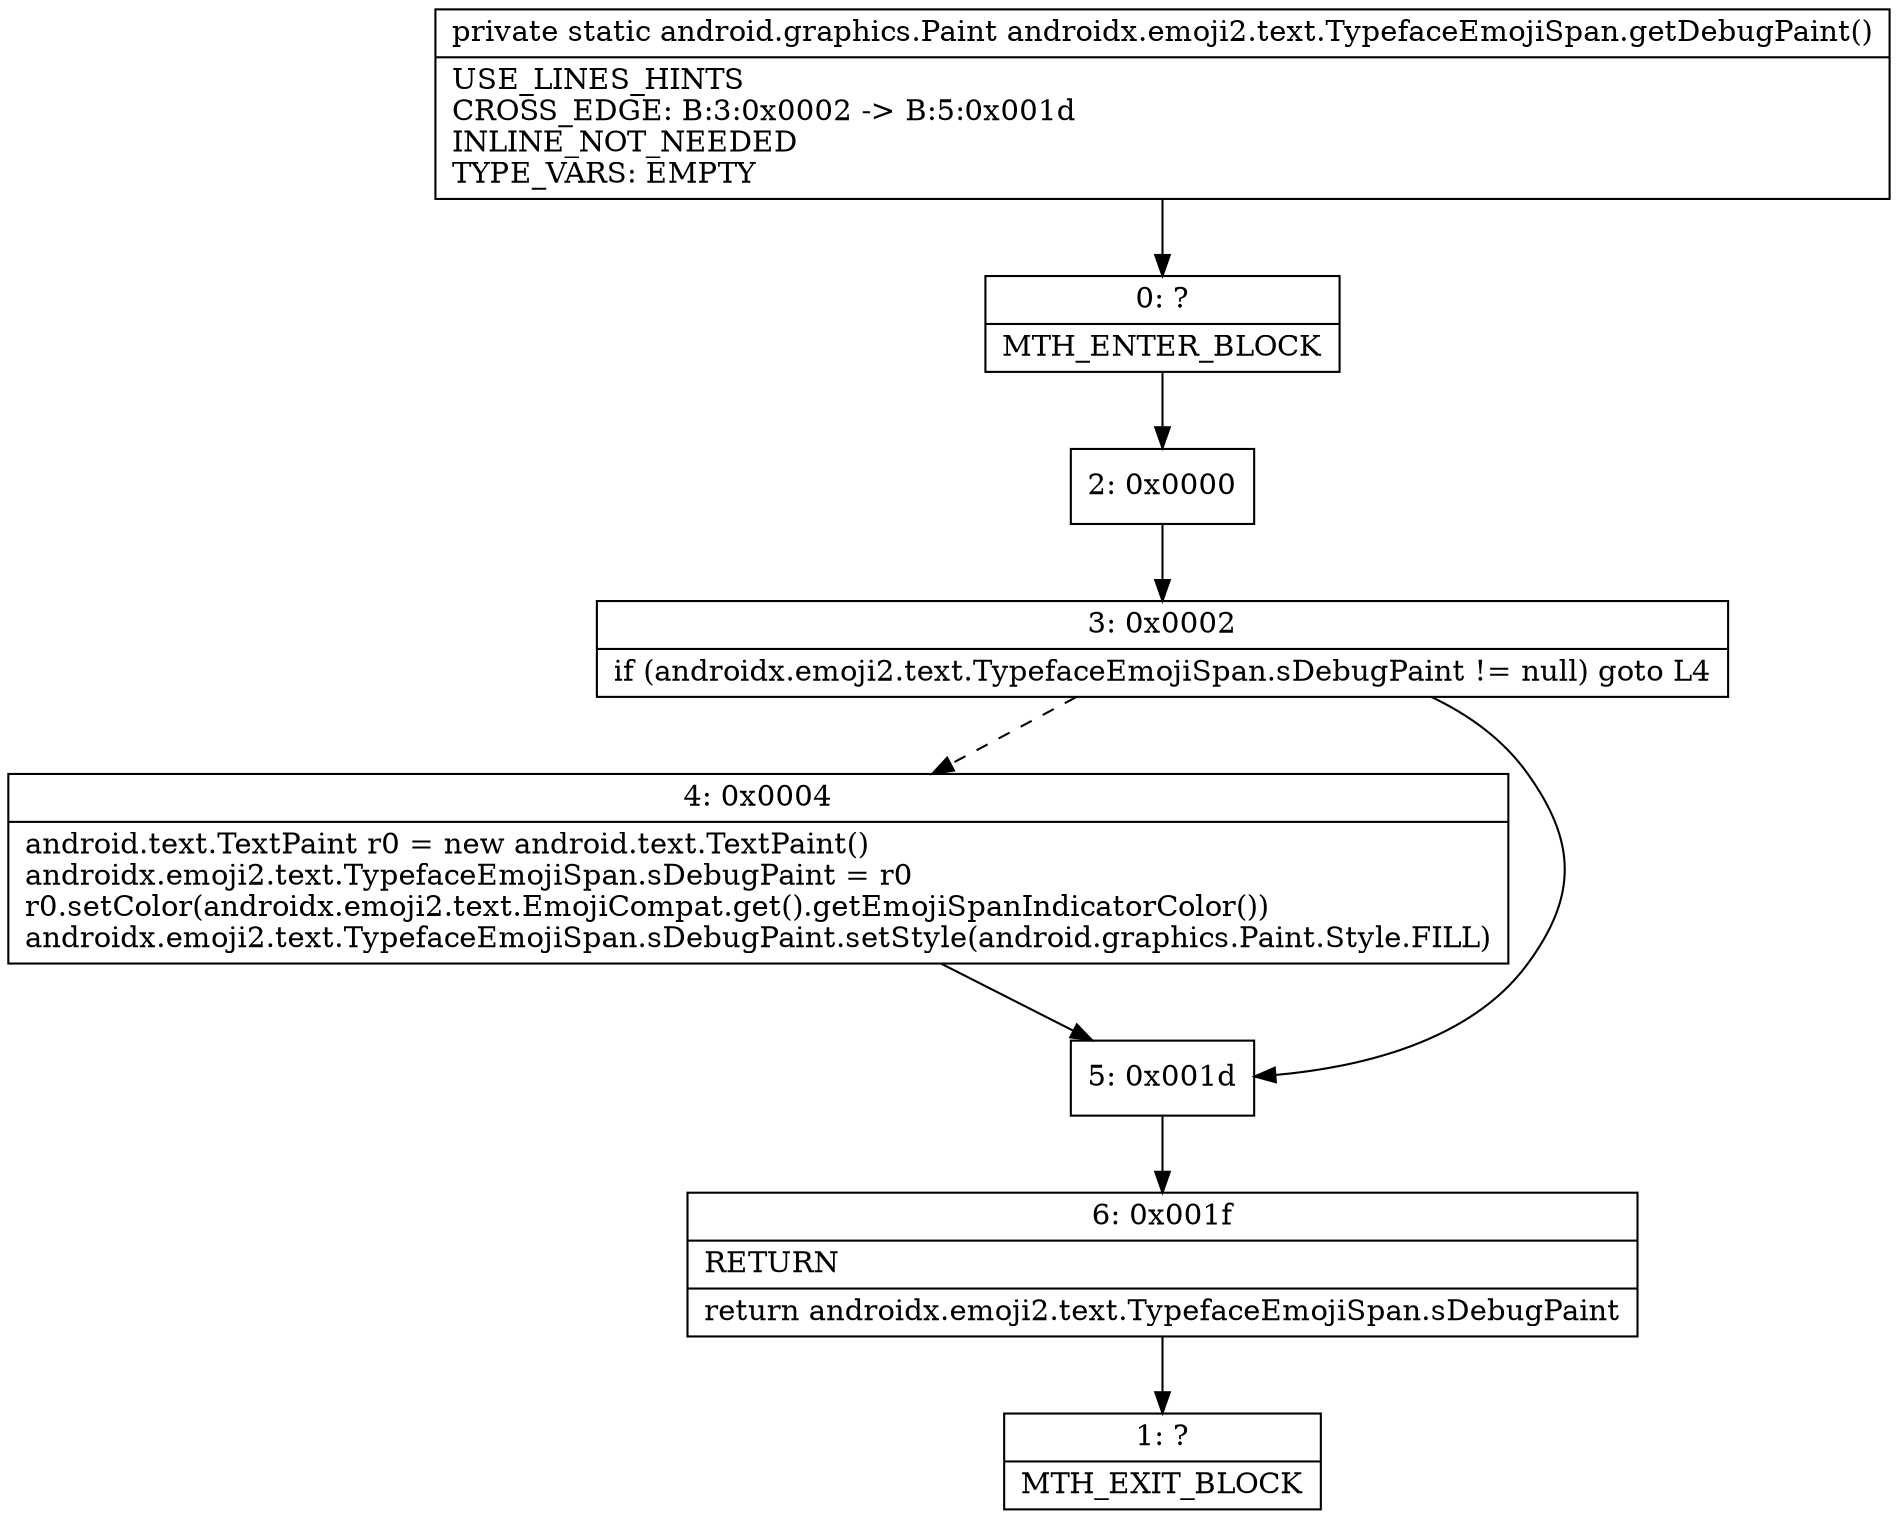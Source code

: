 digraph "CFG forandroidx.emoji2.text.TypefaceEmojiSpan.getDebugPaint()Landroid\/graphics\/Paint;" {
Node_0 [shape=record,label="{0\:\ ?|MTH_ENTER_BLOCK\l}"];
Node_2 [shape=record,label="{2\:\ 0x0000}"];
Node_3 [shape=record,label="{3\:\ 0x0002|if (androidx.emoji2.text.TypefaceEmojiSpan.sDebugPaint != null) goto L4\l}"];
Node_4 [shape=record,label="{4\:\ 0x0004|android.text.TextPaint r0 = new android.text.TextPaint()\landroidx.emoji2.text.TypefaceEmojiSpan.sDebugPaint = r0\lr0.setColor(androidx.emoji2.text.EmojiCompat.get().getEmojiSpanIndicatorColor())\landroidx.emoji2.text.TypefaceEmojiSpan.sDebugPaint.setStyle(android.graphics.Paint.Style.FILL)\l}"];
Node_5 [shape=record,label="{5\:\ 0x001d}"];
Node_6 [shape=record,label="{6\:\ 0x001f|RETURN\l|return androidx.emoji2.text.TypefaceEmojiSpan.sDebugPaint\l}"];
Node_1 [shape=record,label="{1\:\ ?|MTH_EXIT_BLOCK\l}"];
MethodNode[shape=record,label="{private static android.graphics.Paint androidx.emoji2.text.TypefaceEmojiSpan.getDebugPaint()  | USE_LINES_HINTS\lCROSS_EDGE: B:3:0x0002 \-\> B:5:0x001d\lINLINE_NOT_NEEDED\lTYPE_VARS: EMPTY\l}"];
MethodNode -> Node_0;Node_0 -> Node_2;
Node_2 -> Node_3;
Node_3 -> Node_4[style=dashed];
Node_3 -> Node_5;
Node_4 -> Node_5;
Node_5 -> Node_6;
Node_6 -> Node_1;
}

